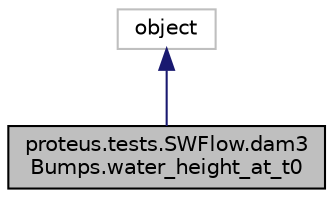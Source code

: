 digraph "proteus.tests.SWFlow.dam3Bumps.water_height_at_t0"
{
 // LATEX_PDF_SIZE
  edge [fontname="Helvetica",fontsize="10",labelfontname="Helvetica",labelfontsize="10"];
  node [fontname="Helvetica",fontsize="10",shape=record];
  Node1 [label="proteus.tests.SWFlow.dam3\lBumps.water_height_at_t0",height=0.2,width=0.4,color="black", fillcolor="grey75", style="filled", fontcolor="black",tooltip="INITIAL CONDITIONS #####."];
  Node2 -> Node1 [dir="back",color="midnightblue",fontsize="10",style="solid",fontname="Helvetica"];
  Node2 [label="object",height=0.2,width=0.4,color="grey75", fillcolor="white", style="filled",tooltip=" "];
}
